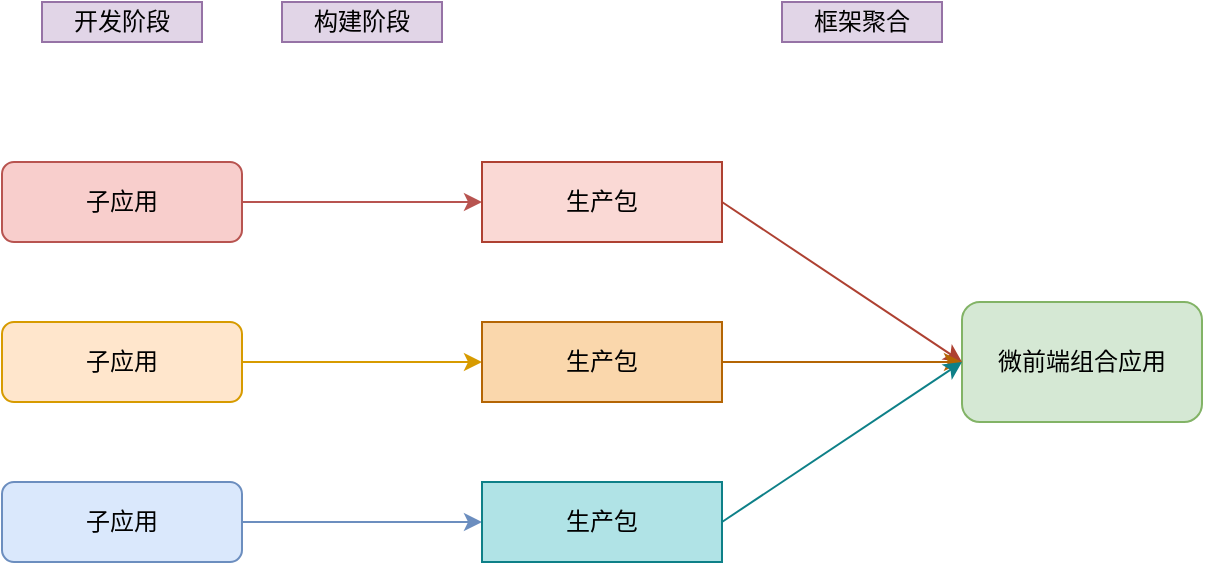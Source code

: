 <mxfile version="12.4.2" type="device" pages="1"><diagram id="Hm8DxuEAs3q4qP5TxNS1" name="Page-1"><mxGraphModel dx="946" dy="576" grid="1" gridSize="10" guides="1" tooltips="1" connect="1" arrows="1" fold="1" page="1" pageScale="1" pageWidth="827" pageHeight="1169" math="0" shadow="0"><root><mxCell id="0"/><mxCell id="1" parent="0"/><mxCell id="BsWi4yBgIo9TTKs4WMU9-8" style="edgeStyle=orthogonalEdgeStyle;rounded=0;orthogonalLoop=1;jettySize=auto;html=1;entryX=0;entryY=0.5;entryDx=0;entryDy=0;fillColor=#f8cecc;strokeColor=#b85450;" edge="1" parent="1" source="BsWi4yBgIo9TTKs4WMU9-1" target="BsWi4yBgIo9TTKs4WMU9-4"><mxGeometry relative="1" as="geometry"/></mxCell><mxCell id="BsWi4yBgIo9TTKs4WMU9-1" value="子应用" style="rounded=1;whiteSpace=wrap;html=1;fillColor=#f8cecc;strokeColor=#b85450;" vertex="1" parent="1"><mxGeometry x="80" y="120" width="120" height="40" as="geometry"/></mxCell><mxCell id="BsWi4yBgIo9TTKs4WMU9-9" style="edgeStyle=orthogonalEdgeStyle;rounded=0;orthogonalLoop=1;jettySize=auto;html=1;entryX=0;entryY=0.5;entryDx=0;entryDy=0;fillColor=#ffe6cc;strokeColor=#d79b00;" edge="1" parent="1" source="BsWi4yBgIo9TTKs4WMU9-2" target="BsWi4yBgIo9TTKs4WMU9-5"><mxGeometry relative="1" as="geometry"/></mxCell><mxCell id="BsWi4yBgIo9TTKs4WMU9-2" value="子应用" style="rounded=1;whiteSpace=wrap;html=1;fillColor=#ffe6cc;strokeColor=#d79b00;" vertex="1" parent="1"><mxGeometry x="80" y="200" width="120" height="40" as="geometry"/></mxCell><mxCell id="BsWi4yBgIo9TTKs4WMU9-10" style="edgeStyle=orthogonalEdgeStyle;rounded=0;orthogonalLoop=1;jettySize=auto;html=1;entryX=0;entryY=0.5;entryDx=0;entryDy=0;fillColor=#dae8fc;strokeColor=#6c8ebf;" edge="1" parent="1" source="BsWi4yBgIo9TTKs4WMU9-3" target="BsWi4yBgIo9TTKs4WMU9-6"><mxGeometry relative="1" as="geometry"/></mxCell><mxCell id="BsWi4yBgIo9TTKs4WMU9-3" value="子应用" style="rounded=1;whiteSpace=wrap;html=1;fillColor=#dae8fc;strokeColor=#6c8ebf;" vertex="1" parent="1"><mxGeometry x="80" y="280" width="120" height="40" as="geometry"/></mxCell><mxCell id="BsWi4yBgIo9TTKs4WMU9-4" value="生产包" style="rounded=0;whiteSpace=wrap;html=1;fillColor=#fad9d5;strokeColor=#ae4132;" vertex="1" parent="1"><mxGeometry x="320" y="120" width="120" height="40" as="geometry"/></mxCell><mxCell id="BsWi4yBgIo9TTKs4WMU9-5" value="生产包" style="rounded=0;whiteSpace=wrap;html=1;fillColor=#fad7ac;strokeColor=#b46504;" vertex="1" parent="1"><mxGeometry x="320" y="200" width="120" height="40" as="geometry"/></mxCell><mxCell id="BsWi4yBgIo9TTKs4WMU9-6" value="生产包" style="rounded=0;whiteSpace=wrap;html=1;fillColor=#b0e3e6;strokeColor=#0e8088;" vertex="1" parent="1"><mxGeometry x="320" y="280" width="120" height="40" as="geometry"/></mxCell><mxCell id="BsWi4yBgIo9TTKs4WMU9-7" value="微前端组合应用" style="rounded=1;whiteSpace=wrap;html=1;fillColor=#d5e8d4;strokeColor=#82b366;" vertex="1" parent="1"><mxGeometry x="560" y="190" width="120" height="60" as="geometry"/></mxCell><mxCell id="BsWi4yBgIo9TTKs4WMU9-12" value="" style="endArrow=classic;html=1;exitX=1;exitY=0.5;exitDx=0;exitDy=0;entryX=0;entryY=0.5;entryDx=0;entryDy=0;fillColor=#fad9d5;strokeColor=#ae4132;" edge="1" parent="1" source="BsWi4yBgIo9TTKs4WMU9-4" target="BsWi4yBgIo9TTKs4WMU9-7"><mxGeometry width="50" height="50" relative="1" as="geometry"><mxPoint x="530" y="160" as="sourcePoint"/><mxPoint x="580" y="110" as="targetPoint"/></mxGeometry></mxCell><mxCell id="BsWi4yBgIo9TTKs4WMU9-13" value="" style="endArrow=classic;html=1;exitX=1;exitY=0.5;exitDx=0;exitDy=0;entryX=0;entryY=0.5;entryDx=0;entryDy=0;fillColor=#fad7ac;strokeColor=#b46504;" edge="1" parent="1" source="BsWi4yBgIo9TTKs4WMU9-5" target="BsWi4yBgIo9TTKs4WMU9-7"><mxGeometry width="50" height="50" relative="1" as="geometry"><mxPoint x="550" y="340" as="sourcePoint"/><mxPoint x="600" y="290" as="targetPoint"/></mxGeometry></mxCell><mxCell id="BsWi4yBgIo9TTKs4WMU9-14" value="" style="endArrow=classic;html=1;exitX=1;exitY=0.5;exitDx=0;exitDy=0;fillColor=#b0e3e6;strokeColor=#0e8088;" edge="1" parent="1" source="BsWi4yBgIo9TTKs4WMU9-6"><mxGeometry width="50" height="50" relative="1" as="geometry"><mxPoint x="500" y="390" as="sourcePoint"/><mxPoint x="560" y="220" as="targetPoint"/></mxGeometry></mxCell><mxCell id="BsWi4yBgIo9TTKs4WMU9-15" value="开发阶段" style="text;html=1;strokeColor=#9673a6;fillColor=#e1d5e7;align=center;verticalAlign=middle;whiteSpace=wrap;rounded=0;" vertex="1" parent="1"><mxGeometry x="100" y="40" width="80" height="20" as="geometry"/></mxCell><mxCell id="BsWi4yBgIo9TTKs4WMU9-16" value="构建阶段" style="text;html=1;strokeColor=#9673a6;fillColor=#e1d5e7;align=center;verticalAlign=middle;whiteSpace=wrap;rounded=0;" vertex="1" parent="1"><mxGeometry x="220" y="40" width="80" height="20" as="geometry"/></mxCell><mxCell id="BsWi4yBgIo9TTKs4WMU9-17" value="框架聚合" style="text;html=1;strokeColor=#9673a6;fillColor=#e1d5e7;align=center;verticalAlign=middle;whiteSpace=wrap;rounded=0;" vertex="1" parent="1"><mxGeometry x="470" y="40" width="80" height="20" as="geometry"/></mxCell></root></mxGraphModel></diagram></mxfile>